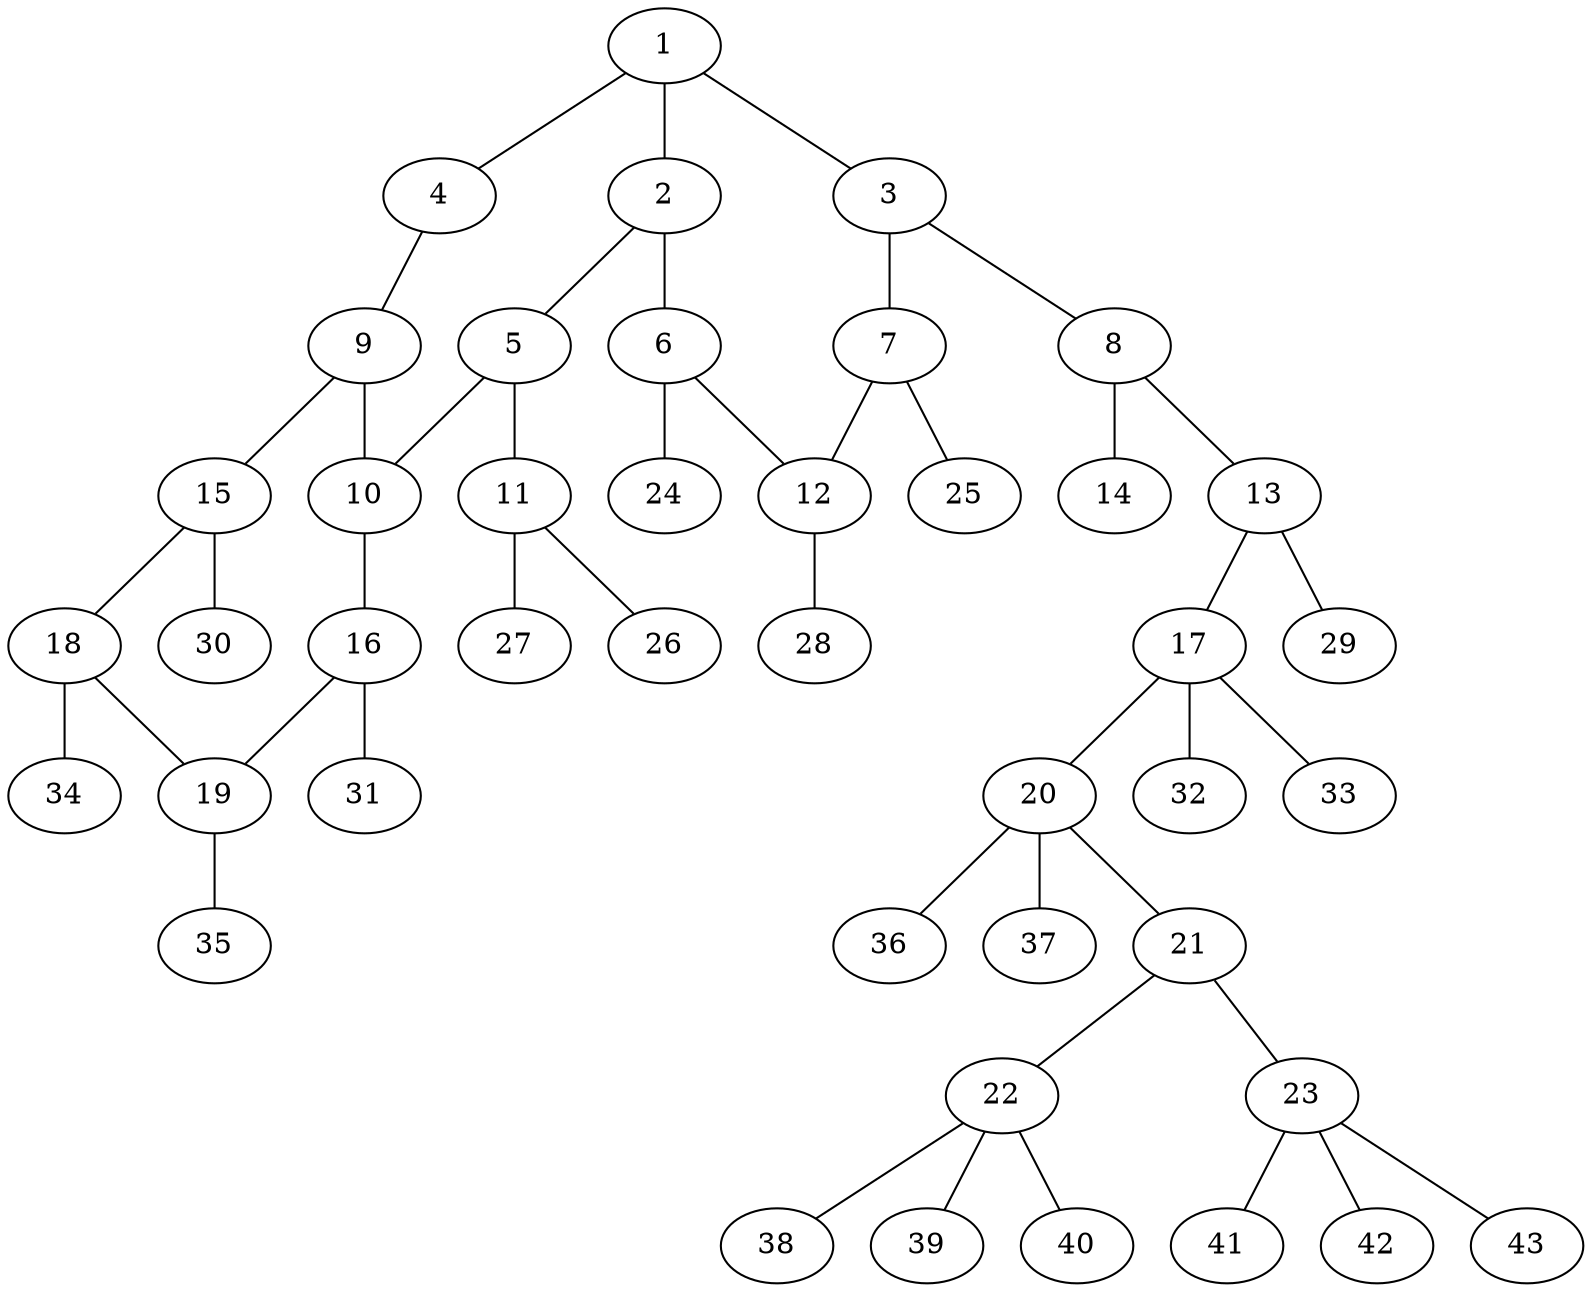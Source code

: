 graph molecule_3903 {
	1	 [chem=C];
	2	 [chem=C];
	1 -- 2	 [valence=2];
	3	 [chem=C];
	1 -- 3	 [valence=1];
	4	 [chem=N];
	1 -- 4	 [valence=1];
	5	 [chem=C];
	2 -- 5	 [valence=1];
	6	 [chem=C];
	2 -- 6	 [valence=1];
	7	 [chem=C];
	3 -- 7	 [valence=2];
	8	 [chem=C];
	3 -- 8	 [valence=1];
	9	 [chem=C];
	4 -- 9	 [valence=2];
	10	 [chem=C];
	5 -- 10	 [valence=2];
	11	 [chem=N];
	5 -- 11	 [valence=1];
	12	 [chem=C];
	6 -- 12	 [valence=2];
	24	 [chem=H];
	6 -- 24	 [valence=1];
	7 -- 12	 [valence=1];
	25	 [chem=H];
	7 -- 25	 [valence=1];
	13	 [chem=N];
	8 -- 13	 [valence=1];
	14	 [chem=O];
	8 -- 14	 [valence=2];
	9 -- 10	 [valence=1];
	15	 [chem=C];
	9 -- 15	 [valence=1];
	16	 [chem=C];
	10 -- 16	 [valence=1];
	26	 [chem=H];
	11 -- 26	 [valence=1];
	27	 [chem=H];
	11 -- 27	 [valence=1];
	28	 [chem=H];
	12 -- 28	 [valence=1];
	17	 [chem=C];
	13 -- 17	 [valence=1];
	29	 [chem=H];
	13 -- 29	 [valence=1];
	18	 [chem=C];
	15 -- 18	 [valence=2];
	30	 [chem=H];
	15 -- 30	 [valence=1];
	19	 [chem=C];
	16 -- 19	 [valence=2];
	31	 [chem=H];
	16 -- 31	 [valence=1];
	20	 [chem=C];
	17 -- 20	 [valence=1];
	32	 [chem=H];
	17 -- 32	 [valence=1];
	33	 [chem=H];
	17 -- 33	 [valence=1];
	18 -- 19	 [valence=1];
	34	 [chem=H];
	18 -- 34	 [valence=1];
	35	 [chem=H];
	19 -- 35	 [valence=1];
	21	 [chem=N];
	20 -- 21	 [valence=1];
	36	 [chem=H];
	20 -- 36	 [valence=1];
	37	 [chem=H];
	20 -- 37	 [valence=1];
	22	 [chem=C];
	21 -- 22	 [valence=1];
	23	 [chem=C];
	21 -- 23	 [valence=1];
	38	 [chem=H];
	22 -- 38	 [valence=1];
	39	 [chem=H];
	22 -- 39	 [valence=1];
	40	 [chem=H];
	22 -- 40	 [valence=1];
	41	 [chem=H];
	23 -- 41	 [valence=1];
	42	 [chem=H];
	23 -- 42	 [valence=1];
	43	 [chem=H];
	23 -- 43	 [valence=1];
}
